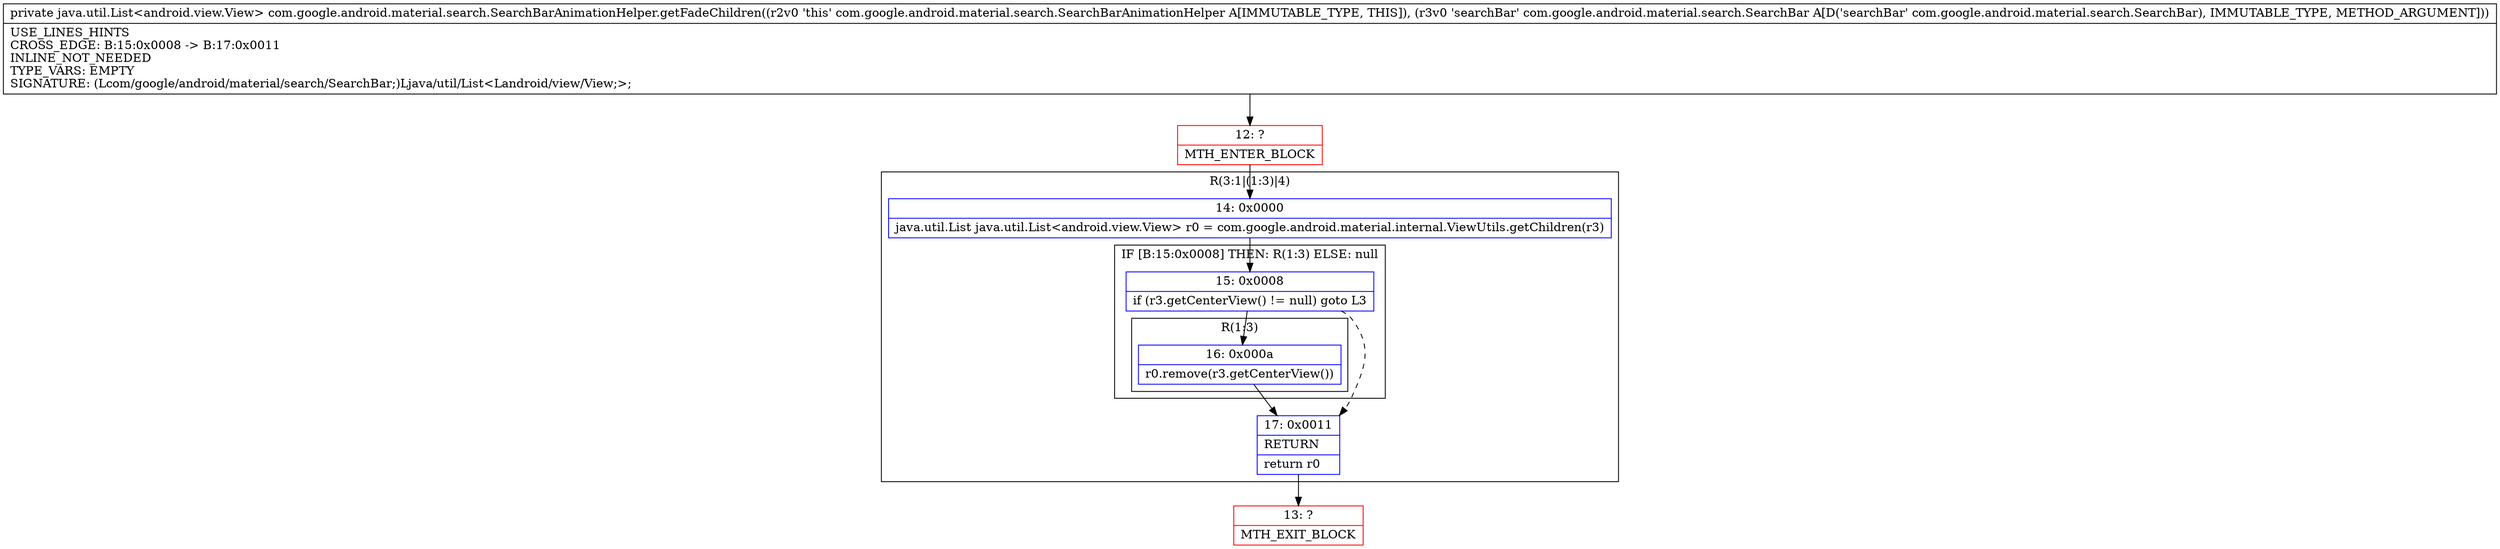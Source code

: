 digraph "CFG forcom.google.android.material.search.SearchBarAnimationHelper.getFadeChildren(Lcom\/google\/android\/material\/search\/SearchBar;)Ljava\/util\/List;" {
subgraph cluster_Region_1081489381 {
label = "R(3:1|(1:3)|4)";
node [shape=record,color=blue];
Node_14 [shape=record,label="{14\:\ 0x0000|java.util.List java.util.List\<android.view.View\> r0 = com.google.android.material.internal.ViewUtils.getChildren(r3)\l}"];
subgraph cluster_IfRegion_1938593705 {
label = "IF [B:15:0x0008] THEN: R(1:3) ELSE: null";
node [shape=record,color=blue];
Node_15 [shape=record,label="{15\:\ 0x0008|if (r3.getCenterView() != null) goto L3\l}"];
subgraph cluster_Region_280701263 {
label = "R(1:3)";
node [shape=record,color=blue];
Node_16 [shape=record,label="{16\:\ 0x000a|r0.remove(r3.getCenterView())\l}"];
}
}
Node_17 [shape=record,label="{17\:\ 0x0011|RETURN\l|return r0\l}"];
}
Node_12 [shape=record,color=red,label="{12\:\ ?|MTH_ENTER_BLOCK\l}"];
Node_13 [shape=record,color=red,label="{13\:\ ?|MTH_EXIT_BLOCK\l}"];
MethodNode[shape=record,label="{private java.util.List\<android.view.View\> com.google.android.material.search.SearchBarAnimationHelper.getFadeChildren((r2v0 'this' com.google.android.material.search.SearchBarAnimationHelper A[IMMUTABLE_TYPE, THIS]), (r3v0 'searchBar' com.google.android.material.search.SearchBar A[D('searchBar' com.google.android.material.search.SearchBar), IMMUTABLE_TYPE, METHOD_ARGUMENT]))  | USE_LINES_HINTS\lCROSS_EDGE: B:15:0x0008 \-\> B:17:0x0011\lINLINE_NOT_NEEDED\lTYPE_VARS: EMPTY\lSIGNATURE: (Lcom\/google\/android\/material\/search\/SearchBar;)Ljava\/util\/List\<Landroid\/view\/View;\>;\l}"];
MethodNode -> Node_12;Node_14 -> Node_15;
Node_15 -> Node_16;
Node_15 -> Node_17[style=dashed];
Node_16 -> Node_17;
Node_17 -> Node_13;
Node_12 -> Node_14;
}

